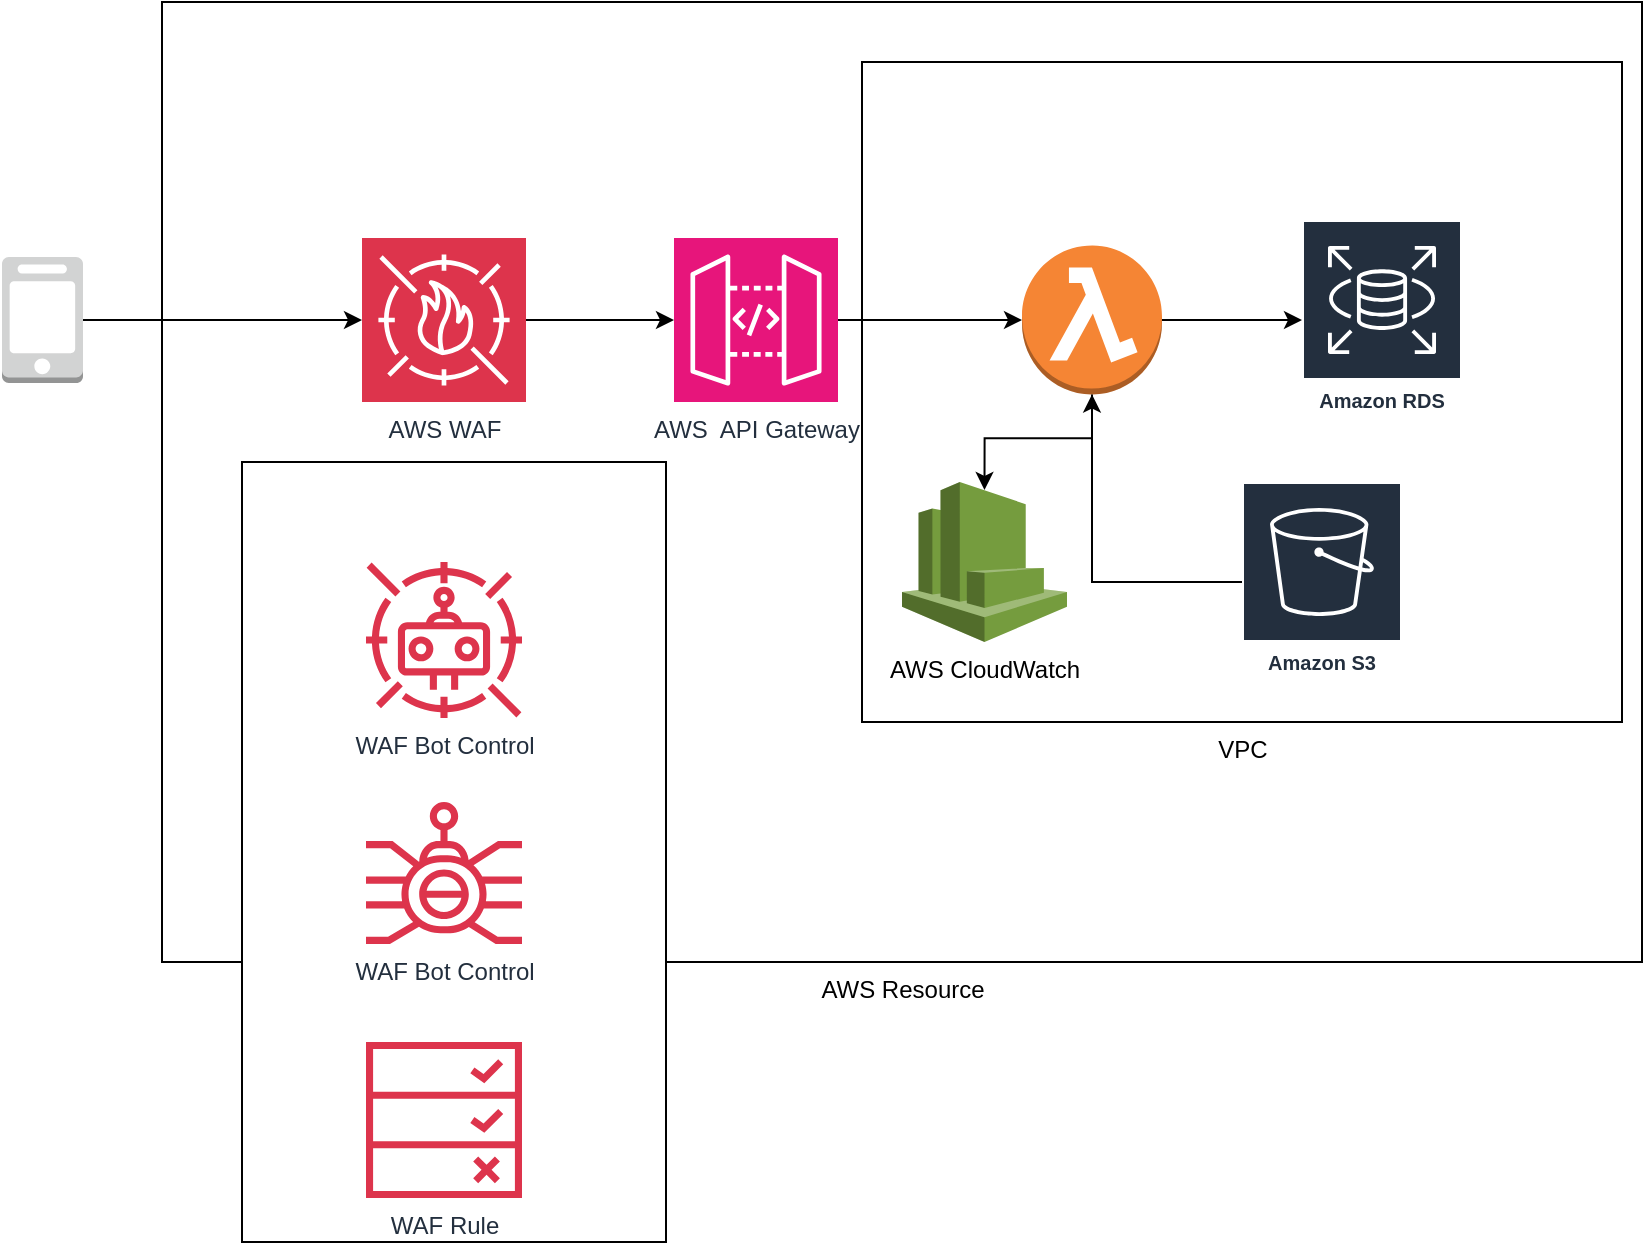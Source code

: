 <mxfile version="22.1.21" type="github">
  <diagram name="Trang-1" id="PGPuonrAZV76nMHsHKJV">
    <mxGraphModel dx="1050" dy="530" grid="1" gridSize="10" guides="1" tooltips="1" connect="1" arrows="1" fold="1" page="1" pageScale="1" pageWidth="827" pageHeight="1169" math="0" shadow="0">
      <root>
        <mxCell id="0" />
        <mxCell id="1" parent="0" />
        <mxCell id="vHsS-nZTIobniVrzyw61-35" value="AWS Resource&lt;br&gt;" style="verticalLabelPosition=bottom;verticalAlign=top;html=1;shape=mxgraph.basic.rect;fillColor2=none;strokeWidth=1;size=20;indent=5;" vertex="1" parent="1">
          <mxGeometry x="80" y="80" width="740" height="480" as="geometry" />
        </mxCell>
        <mxCell id="vHsS-nZTIobniVrzyw61-32" value="" style="group" vertex="1" connectable="0" parent="1">
          <mxGeometry x="20" y="189" width="790" height="511" as="geometry" />
        </mxCell>
        <mxCell id="vHsS-nZTIobniVrzyw61-34" value="VPC" style="verticalLabelPosition=bottom;verticalAlign=top;html=1;shape=mxgraph.basic.rect;fillColor2=none;strokeWidth=1;size=20;indent=5;" vertex="1" parent="vHsS-nZTIobniVrzyw61-32">
          <mxGeometry x="410" y="-79" width="380" height="330" as="geometry" />
        </mxCell>
        <mxCell id="vHsS-nZTIobniVrzyw61-1" value="" style="outlineConnect=0;dashed=0;verticalLabelPosition=bottom;verticalAlign=top;align=center;html=1;shape=mxgraph.aws3.lambda_function;fillColor=#F58534;gradientColor=none;" vertex="1" parent="vHsS-nZTIobniVrzyw61-32">
          <mxGeometry x="490" y="12.75" width="70" height="74.5" as="geometry" />
        </mxCell>
        <mxCell id="vHsS-nZTIobniVrzyw61-15" style="edgeStyle=orthogonalEdgeStyle;rounded=0;orthogonalLoop=1;jettySize=auto;html=1;" edge="1" parent="vHsS-nZTIobniVrzyw61-32" source="vHsS-nZTIobniVrzyw61-7" target="vHsS-nZTIobniVrzyw61-1">
          <mxGeometry relative="1" as="geometry" />
        </mxCell>
        <mxCell id="vHsS-nZTIobniVrzyw61-7" value="AWS&amp;nbsp; API Gateway&lt;br&gt;" style="sketch=0;points=[[0,0,0],[0.25,0,0],[0.5,0,0],[0.75,0,0],[1,0,0],[0,1,0],[0.25,1,0],[0.5,1,0],[0.75,1,0],[1,1,0],[0,0.25,0],[0,0.5,0],[0,0.75,0],[1,0.25,0],[1,0.5,0],[1,0.75,0]];outlineConnect=0;fontColor=#232F3E;fillColor=#E7157B;strokeColor=#ffffff;dashed=0;verticalLabelPosition=bottom;verticalAlign=top;align=center;html=1;fontSize=12;fontStyle=0;aspect=fixed;shape=mxgraph.aws4.resourceIcon;resIcon=mxgraph.aws4.api_gateway;" vertex="1" parent="vHsS-nZTIobniVrzyw61-32">
          <mxGeometry x="316" y="9" width="82" height="82" as="geometry" />
        </mxCell>
        <mxCell id="vHsS-nZTIobniVrzyw61-8" value="AWS WAF&lt;br&gt;" style="sketch=0;points=[[0,0,0],[0.25,0,0],[0.5,0,0],[0.75,0,0],[1,0,0],[0,1,0],[0.25,1,0],[0.5,1,0],[0.75,1,0],[1,1,0],[0,0.25,0],[0,0.5,0],[0,0.75,0],[1,0.25,0],[1,0.5,0],[1,0.75,0]];outlineConnect=0;fontColor=#232F3E;fillColor=#DD344C;strokeColor=#ffffff;dashed=0;verticalLabelPosition=bottom;verticalAlign=top;align=center;html=1;fontSize=12;fontStyle=0;aspect=fixed;shape=mxgraph.aws4.resourceIcon;resIcon=mxgraph.aws4.waf;" vertex="1" parent="vHsS-nZTIobniVrzyw61-32">
          <mxGeometry x="160" y="9" width="82" height="82" as="geometry" />
        </mxCell>
        <mxCell id="vHsS-nZTIobniVrzyw61-11" value="" style="outlineConnect=0;dashed=0;verticalLabelPosition=bottom;verticalAlign=top;align=center;html=1;shape=mxgraph.aws3.mobile_client;fillColor=#D2D3D3;gradientColor=none;" vertex="1" parent="vHsS-nZTIobniVrzyw61-32">
          <mxGeometry x="-20" y="18.5" width="40.5" height="63" as="geometry" />
        </mxCell>
        <mxCell id="vHsS-nZTIobniVrzyw61-13" style="edgeStyle=orthogonalEdgeStyle;rounded=0;orthogonalLoop=1;jettySize=auto;html=1;entryX=0;entryY=0.5;entryDx=0;entryDy=0;entryPerimeter=0;" edge="1" parent="vHsS-nZTIobniVrzyw61-32" source="vHsS-nZTIobniVrzyw61-11" target="vHsS-nZTIobniVrzyw61-8">
          <mxGeometry relative="1" as="geometry" />
        </mxCell>
        <mxCell id="vHsS-nZTIobniVrzyw61-14" style="edgeStyle=orthogonalEdgeStyle;rounded=0;orthogonalLoop=1;jettySize=auto;html=1;entryX=0;entryY=0.5;entryDx=0;entryDy=0;entryPerimeter=0;" edge="1" parent="vHsS-nZTIobniVrzyw61-32" source="vHsS-nZTIobniVrzyw61-8" target="vHsS-nZTIobniVrzyw61-7">
          <mxGeometry relative="1" as="geometry" />
        </mxCell>
        <mxCell id="vHsS-nZTIobniVrzyw61-17" value="Amazon RDS" style="sketch=0;outlineConnect=0;fontColor=#232F3E;gradientColor=none;strokeColor=#ffffff;fillColor=#232F3E;dashed=0;verticalLabelPosition=middle;verticalAlign=bottom;align=center;html=1;whiteSpace=wrap;fontSize=10;fontStyle=1;spacing=3;shape=mxgraph.aws4.productIcon;prIcon=mxgraph.aws4.rds;" vertex="1" parent="vHsS-nZTIobniVrzyw61-32">
          <mxGeometry x="630" width="80" height="100" as="geometry" />
        </mxCell>
        <mxCell id="vHsS-nZTIobniVrzyw61-16" style="edgeStyle=orthogonalEdgeStyle;rounded=0;orthogonalLoop=1;jettySize=auto;html=1;" edge="1" parent="vHsS-nZTIobniVrzyw61-32" source="vHsS-nZTIobniVrzyw61-1" target="vHsS-nZTIobniVrzyw61-17">
          <mxGeometry relative="1" as="geometry">
            <mxPoint x="650" y="50" as="targetPoint" />
          </mxGeometry>
        </mxCell>
        <mxCell id="vHsS-nZTIobniVrzyw61-18" value="AWS CloudWatch&lt;br&gt;" style="outlineConnect=0;dashed=0;verticalLabelPosition=bottom;verticalAlign=top;align=center;html=1;shape=mxgraph.aws3.cloudwatch;fillColor=#759C3E;gradientColor=none;" vertex="1" parent="vHsS-nZTIobniVrzyw61-32">
          <mxGeometry x="430" y="131" width="82.5" height="80" as="geometry" />
        </mxCell>
        <mxCell id="vHsS-nZTIobniVrzyw61-19" style="edgeStyle=orthogonalEdgeStyle;rounded=0;orthogonalLoop=1;jettySize=auto;html=1;entryX=0.5;entryY=0.05;entryDx=0;entryDy=0;entryPerimeter=0;" edge="1" parent="vHsS-nZTIobniVrzyw61-32" source="vHsS-nZTIobniVrzyw61-1" target="vHsS-nZTIobniVrzyw61-18">
          <mxGeometry relative="1" as="geometry" />
        </mxCell>
        <mxCell id="vHsS-nZTIobniVrzyw61-26" value="" style="group" vertex="1" connectable="0" parent="vHsS-nZTIobniVrzyw61-32">
          <mxGeometry x="162" y="171" width="150" height="340" as="geometry" />
        </mxCell>
        <mxCell id="vHsS-nZTIobniVrzyw61-33" value="" style="verticalLabelPosition=bottom;verticalAlign=top;html=1;shape=mxgraph.basic.rect;fillColor2=none;strokeWidth=1;size=20;indent=5;" vertex="1" parent="vHsS-nZTIobniVrzyw61-26">
          <mxGeometry x="-62" y="-50" width="212" height="390" as="geometry" />
        </mxCell>
        <mxCell id="vHsS-nZTIobniVrzyw61-20" value="WAF Bot Control" style="sketch=0;outlineConnect=0;fontColor=#232F3E;gradientColor=none;fillColor=#DD344C;strokeColor=none;dashed=0;verticalLabelPosition=bottom;verticalAlign=top;align=center;html=1;fontSize=12;fontStyle=0;aspect=fixed;pointerEvents=1;shape=mxgraph.aws4.waf_bot_control;" vertex="1" parent="vHsS-nZTIobniVrzyw61-26">
          <mxGeometry width="78" height="78" as="geometry" />
        </mxCell>
        <mxCell id="vHsS-nZTIobniVrzyw61-22" value="WAF Bot Control&lt;br&gt;" style="sketch=0;outlineConnect=0;fontColor=#232F3E;gradientColor=none;fillColor=#DD344C;strokeColor=none;dashed=0;verticalLabelPosition=bottom;verticalAlign=top;align=center;html=1;fontSize=12;fontStyle=0;aspect=fixed;pointerEvents=1;shape=mxgraph.aws4.waf_bad_bot;" vertex="1" parent="vHsS-nZTIobniVrzyw61-26">
          <mxGeometry y="120" width="78" height="71" as="geometry" />
        </mxCell>
        <mxCell id="vHsS-nZTIobniVrzyw61-23" value="WAF Rule&lt;br&gt;" style="sketch=0;outlineConnect=0;fontColor=#232F3E;gradientColor=none;fillColor=#DD344C;strokeColor=none;dashed=0;verticalLabelPosition=bottom;verticalAlign=top;align=center;html=1;fontSize=12;fontStyle=0;aspect=fixed;pointerEvents=1;shape=mxgraph.aws4.waf_rule;" vertex="1" parent="vHsS-nZTIobniVrzyw61-26">
          <mxGeometry y="240" width="78" height="78" as="geometry" />
        </mxCell>
        <mxCell id="vHsS-nZTIobniVrzyw61-27" value="Amazon S3" style="sketch=0;outlineConnect=0;fontColor=#232F3E;gradientColor=none;strokeColor=#ffffff;fillColor=#232F3E;dashed=0;verticalLabelPosition=middle;verticalAlign=bottom;align=center;html=1;whiteSpace=wrap;fontSize=10;fontStyle=1;spacing=3;shape=mxgraph.aws4.productIcon;prIcon=mxgraph.aws4.s3;" vertex="1" parent="vHsS-nZTIobniVrzyw61-32">
          <mxGeometry x="600" y="131" width="80" height="100" as="geometry" />
        </mxCell>
        <mxCell id="vHsS-nZTIobniVrzyw61-30" style="edgeStyle=orthogonalEdgeStyle;rounded=0;orthogonalLoop=1;jettySize=auto;html=1;entryX=0.5;entryY=1;entryDx=0;entryDy=0;entryPerimeter=0;" edge="1" parent="vHsS-nZTIobniVrzyw61-32" source="vHsS-nZTIobniVrzyw61-27" target="vHsS-nZTIobniVrzyw61-1">
          <mxGeometry relative="1" as="geometry" />
        </mxCell>
      </root>
    </mxGraphModel>
  </diagram>
</mxfile>
